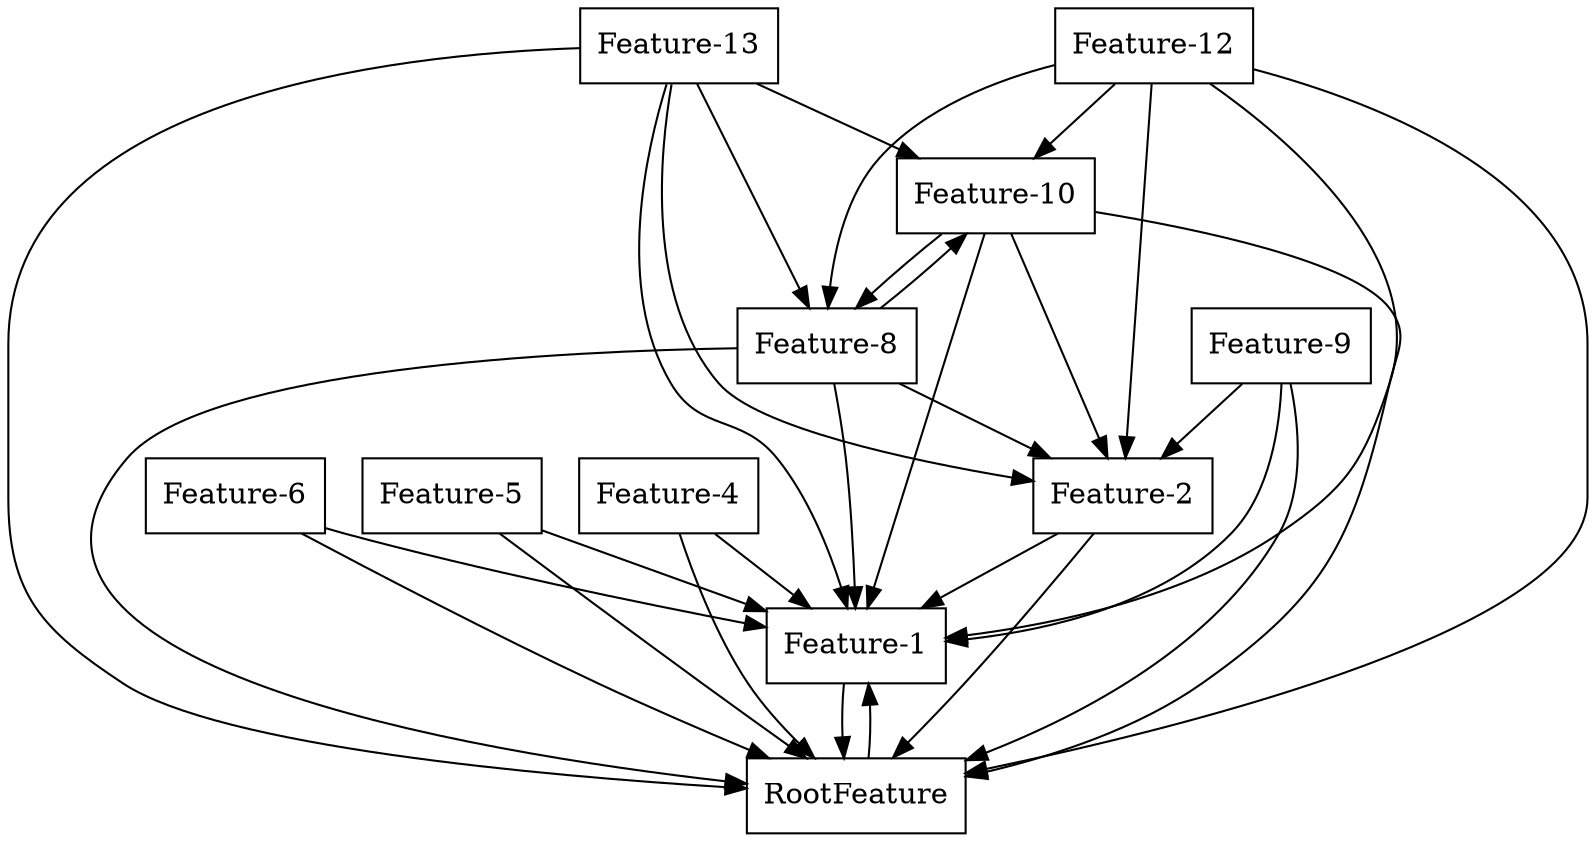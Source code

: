 digraph{
graph [rankdir=TB];
node [shape=box];
edge [arrowhead=normal];
0[label="Feature-6",]
1[label="Feature-9",]
2[label="Feature-10",]
3[label="Feature-5",]
4[label="Feature-4",]
5[label="Feature-8",]
6[label="Feature-2",]
7[label="Feature-1",]
8[label="RootFeature",]
9[label="Feature-13",]
10[label="Feature-12",]
0->7[label="",]
0->8[label="",]
1->6[label="",]
1->7[label="",]
1->8[label="",]
2->5[label="",]
2->6[label="",]
2->7[label="",]
2->8[label="",]
3->7[label="",]
3->8[label="",]
4->7[label="",]
4->8[label="",]
5->2[label="",]
5->6[label="",]
5->7[label="",]
5->8[label="",]
6->7[label="",]
6->8[label="",]
7->8[label="",]
8->7[label="",]
9->2[label="",]
9->5[label="",]
9->6[label="",]
9->7[label="",]
9->8[label="",]
10->2[label="",]
10->5[label="",]
10->6[label="",]
10->7[label="",]
10->8[label="",]
}
